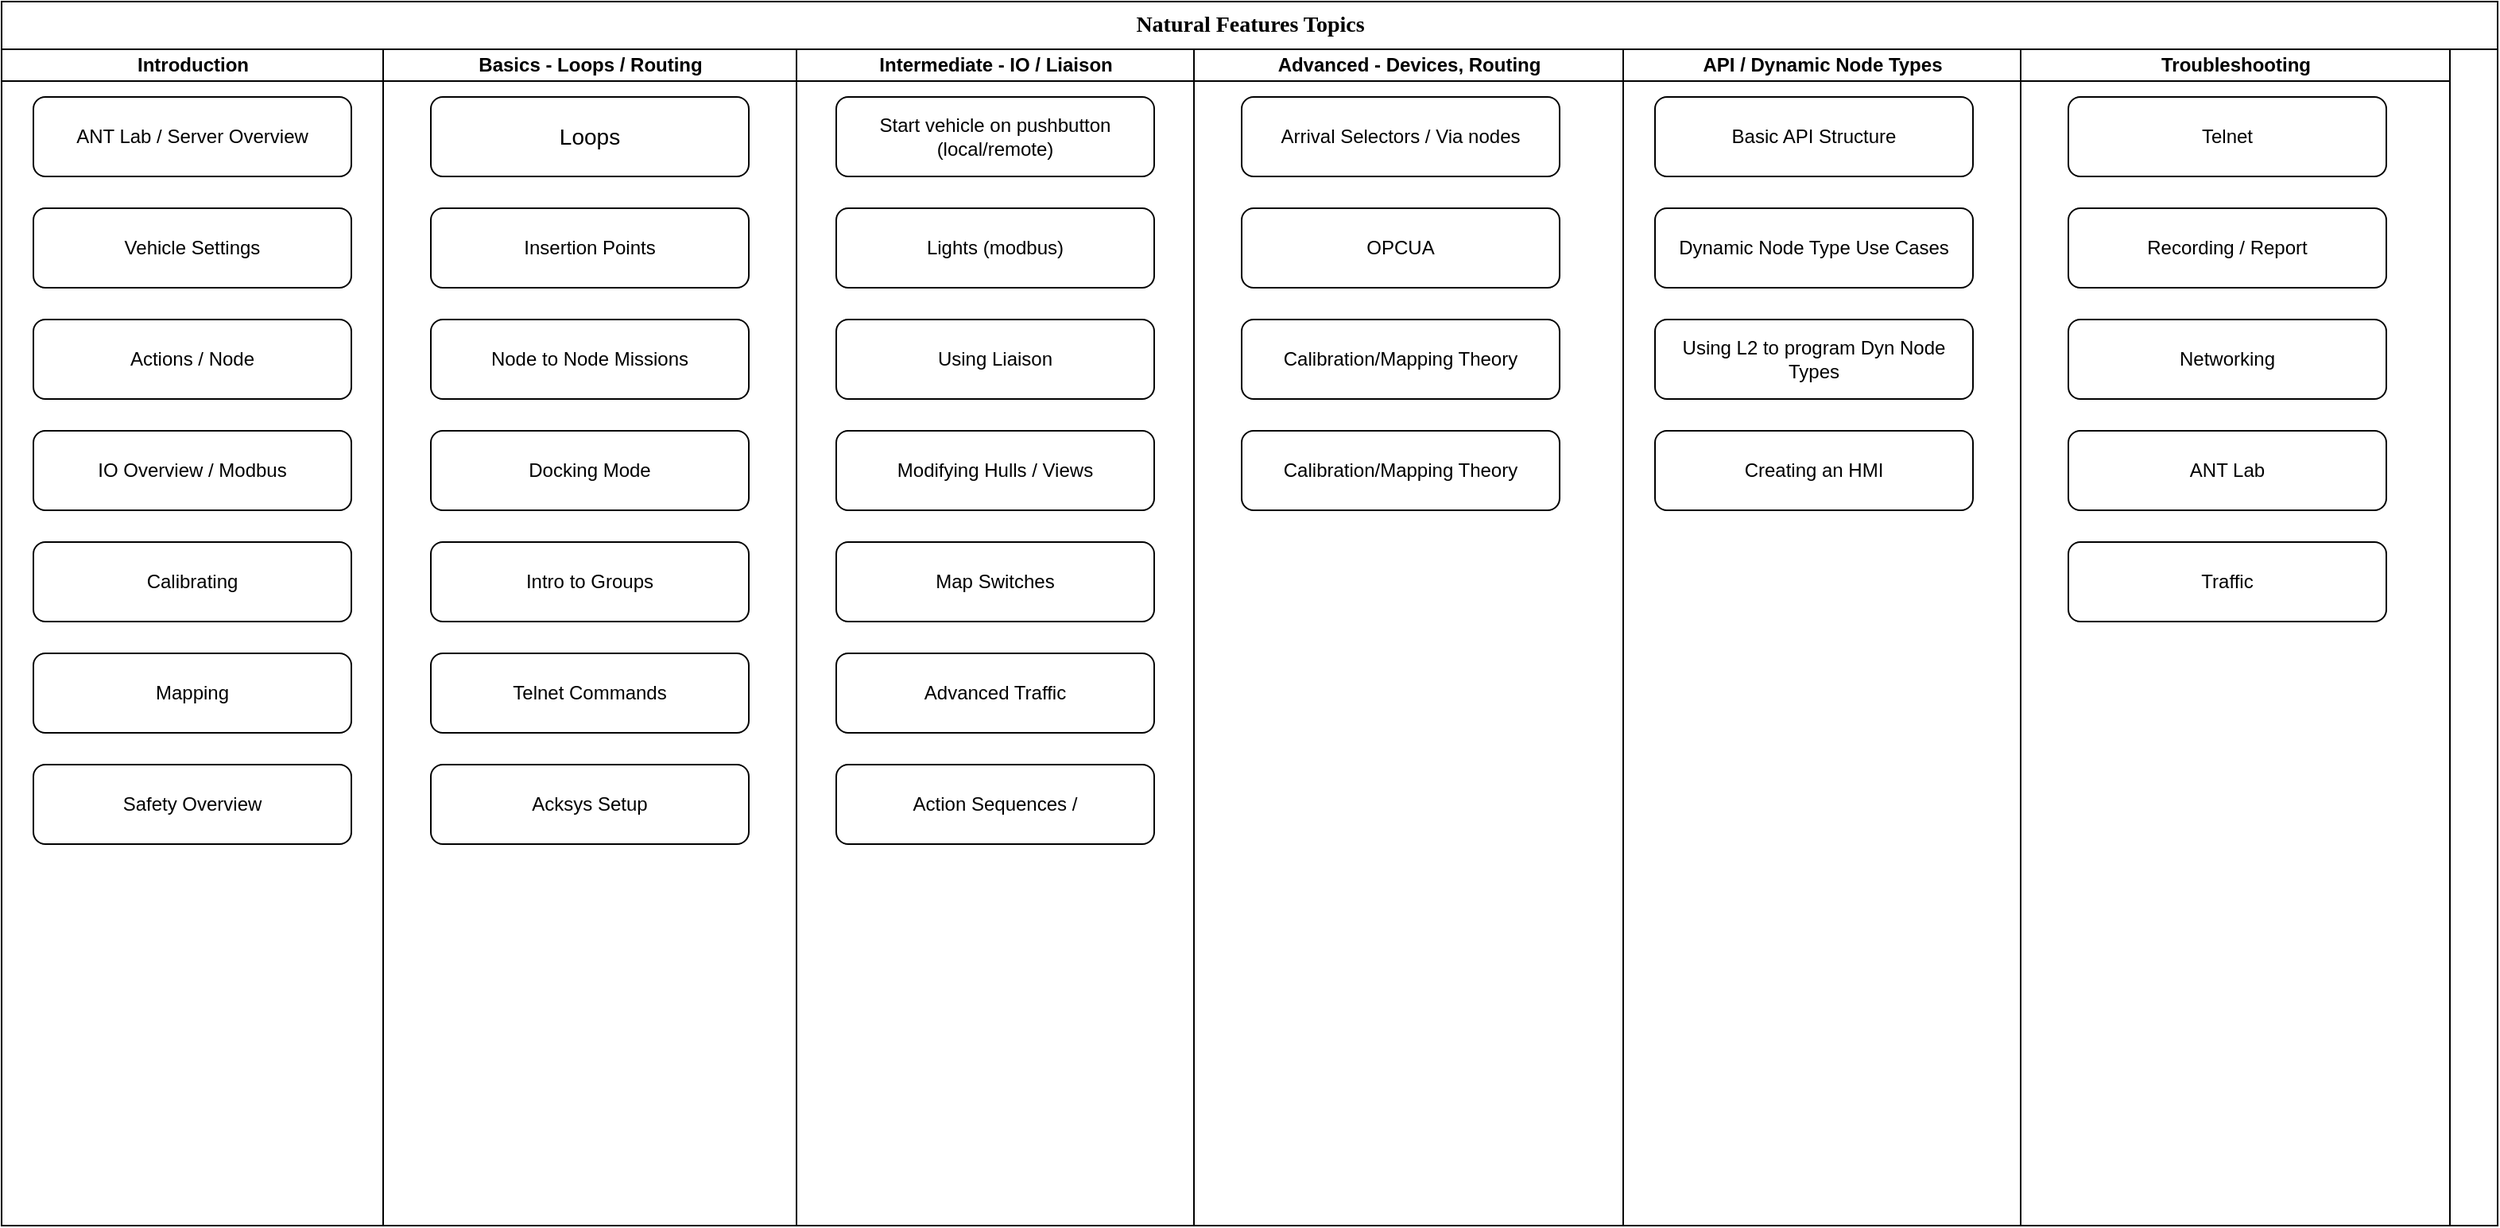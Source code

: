 <mxfile pages="2">
    <diagram name="Page-1" id="74e2e168-ea6b-b213-b513-2b3c1d86103e">
        <mxGraphModel dx="1507" dy="1139" grid="1" gridSize="10" guides="1" tooltips="1" connect="1" arrows="1" fold="1" page="1" pageScale="1" pageWidth="1654" pageHeight="1169" background="none" math="0" shadow="0">
            <root>
                <mxCell id="0"/>
                <mxCell id="1" parent="0"/>
                <mxCell id="77e6c97f196da883-1" value="&lt;font style=&quot;font-size: 14px&quot;&gt;&lt;font style=&quot;font-size: 14px&quot;&gt;Natural Features Topics&lt;/font&gt;&lt;br&gt;&lt;/font&gt;" style="swimlane;html=1;childLayout=stackLayout;startSize=30;rounded=0;shadow=0;labelBackgroundColor=none;strokeWidth=1;fontFamily=Verdana;fontSize=8;align=center;" parent="1" vertex="1">
                    <mxGeometry x="70" y="30" width="1570" height="770" as="geometry"/>
                </mxCell>
                <mxCell id="77e6c97f196da883-2" value="Introduction" style="swimlane;html=1;startSize=20;" parent="77e6c97f196da883-1" vertex="1">
                    <mxGeometry y="30" width="240" height="740" as="geometry"/>
                </mxCell>
                <mxCell id="DaP6Y3IEQTladzm9sXex-2" value="ANT Lab / Server Overview" style="rounded=1;whiteSpace=wrap;html=1;" parent="77e6c97f196da883-2" vertex="1">
                    <mxGeometry x="20" y="30" width="200" height="50" as="geometry"/>
                </mxCell>
                <mxCell id="DaP6Y3IEQTladzm9sXex-3" value="Vehicle Settings" style="rounded=1;whiteSpace=wrap;html=1;" parent="77e6c97f196da883-2" vertex="1">
                    <mxGeometry x="20" y="100" width="200" height="50" as="geometry"/>
                </mxCell>
                <mxCell id="DaP6Y3IEQTladzm9sXex-4" value="Actions / Node " style="rounded=1;whiteSpace=wrap;html=1;" parent="77e6c97f196da883-2" vertex="1">
                    <mxGeometry x="20" y="170" width="200" height="50" as="geometry"/>
                </mxCell>
                <mxCell id="DaP6Y3IEQTladzm9sXex-5" value="IO Overview / Modbus" style="rounded=1;whiteSpace=wrap;html=1;" parent="77e6c97f196da883-2" vertex="1">
                    <mxGeometry x="20" y="240" width="200" height="50" as="geometry"/>
                </mxCell>
                <mxCell id="DaP6Y3IEQTladzm9sXex-6" value="Calibrating" style="rounded=1;whiteSpace=wrap;html=1;" parent="77e6c97f196da883-2" vertex="1">
                    <mxGeometry x="20" y="310" width="200" height="50" as="geometry"/>
                </mxCell>
                <mxCell id="DaP6Y3IEQTladzm9sXex-7" value="Mapping" style="rounded=1;whiteSpace=wrap;html=1;" parent="77e6c97f196da883-2" vertex="1">
                    <mxGeometry x="20" y="380" width="200" height="50" as="geometry"/>
                </mxCell>
                <mxCell id="DaP6Y3IEQTladzm9sXex-45" value="Safety Overview" style="rounded=1;whiteSpace=wrap;html=1;" parent="77e6c97f196da883-2" vertex="1">
                    <mxGeometry x="20" y="450" width="200" height="50" as="geometry"/>
                </mxCell>
                <mxCell id="77e6c97f196da883-3" value="Basics - Loops / Routing" style="swimlane;html=1;startSize=20;" parent="77e6c97f196da883-1" vertex="1">
                    <mxGeometry x="240" y="30" width="260" height="740" as="geometry"/>
                </mxCell>
                <mxCell id="DaP6Y3IEQTladzm9sXex-1" value="&lt;font style=&quot;font-size: 14px&quot;&gt;Loops&lt;/font&gt;" style="rounded=1;whiteSpace=wrap;html=1;" parent="77e6c97f196da883-3" vertex="1">
                    <mxGeometry x="30" y="30" width="200" height="50" as="geometry"/>
                </mxCell>
                <mxCell id="DaP6Y3IEQTladzm9sXex-22" value="Insertion Points" style="rounded=1;whiteSpace=wrap;html=1;" parent="77e6c97f196da883-3" vertex="1">
                    <mxGeometry x="30" y="100" width="200" height="50" as="geometry"/>
                </mxCell>
                <mxCell id="DaP6Y3IEQTladzm9sXex-23" value="Node to Node Missions" style="rounded=1;whiteSpace=wrap;html=1;" parent="77e6c97f196da883-3" vertex="1">
                    <mxGeometry x="30" y="170" width="200" height="50" as="geometry"/>
                </mxCell>
                <mxCell id="DaP6Y3IEQTladzm9sXex-24" value="Docking Mode" style="rounded=1;whiteSpace=wrap;html=1;" parent="77e6c97f196da883-3" vertex="1">
                    <mxGeometry x="30" y="240" width="200" height="50" as="geometry"/>
                </mxCell>
                <mxCell id="DaP6Y3IEQTladzm9sXex-25" value="Intro to Groups" style="rounded=1;whiteSpace=wrap;html=1;" parent="77e6c97f196da883-3" vertex="1">
                    <mxGeometry x="30" y="310" width="200" height="50" as="geometry"/>
                </mxCell>
                <mxCell id="DaP6Y3IEQTladzm9sXex-26" value="Telnet Commands" style="rounded=1;whiteSpace=wrap;html=1;" parent="77e6c97f196da883-3" vertex="1">
                    <mxGeometry x="30" y="380" width="200" height="50" as="geometry"/>
                </mxCell>
                <mxCell id="DaP6Y3IEQTladzm9sXex-43" value="Acksys Setup" style="rounded=1;whiteSpace=wrap;html=1;" parent="77e6c97f196da883-3" vertex="1">
                    <mxGeometry x="30" y="450" width="200" height="50" as="geometry"/>
                </mxCell>
                <mxCell id="77e6c97f196da883-4" value="Intermediate - IO / Liaison" style="swimlane;html=1;startSize=20;" parent="77e6c97f196da883-1" vertex="1">
                    <mxGeometry x="500" y="30" width="250" height="740" as="geometry"/>
                </mxCell>
                <mxCell id="DaP6Y3IEQTladzm9sXex-27" value="Start vehicle on pushbutton (local/remote)" style="rounded=1;whiteSpace=wrap;html=1;" parent="77e6c97f196da883-4" vertex="1">
                    <mxGeometry x="25" y="30" width="200" height="50" as="geometry"/>
                </mxCell>
                <mxCell id="DaP6Y3IEQTladzm9sXex-28" value="Lights (modbus)" style="rounded=1;whiteSpace=wrap;html=1;" parent="77e6c97f196da883-4" vertex="1">
                    <mxGeometry x="25" y="100" width="200" height="50" as="geometry"/>
                </mxCell>
                <mxCell id="DaP6Y3IEQTladzm9sXex-29" value="Using Liaison " style="rounded=1;whiteSpace=wrap;html=1;" parent="77e6c97f196da883-4" vertex="1">
                    <mxGeometry x="25" y="170" width="200" height="50" as="geometry"/>
                </mxCell>
                <mxCell id="DaP6Y3IEQTladzm9sXex-30" value="Modifying Hulls / Views" style="rounded=1;whiteSpace=wrap;html=1;" parent="77e6c97f196da883-4" vertex="1">
                    <mxGeometry x="25" y="240" width="200" height="50" as="geometry"/>
                </mxCell>
                <mxCell id="DaP6Y3IEQTladzm9sXex-33" value="Map Switches" style="rounded=1;whiteSpace=wrap;html=1;" parent="77e6c97f196da883-4" vertex="1">
                    <mxGeometry x="25" y="310" width="200" height="50" as="geometry"/>
                </mxCell>
                <mxCell id="DaP6Y3IEQTladzm9sXex-44" value="Advanced Traffic" style="rounded=1;whiteSpace=wrap;html=1;" parent="77e6c97f196da883-4" vertex="1">
                    <mxGeometry x="25" y="380" width="200" height="50" as="geometry"/>
                </mxCell>
                <mxCell id="DaP6Y3IEQTladzm9sXex-46" value="Action Sequences / " style="rounded=1;whiteSpace=wrap;html=1;" parent="77e6c97f196da883-4" vertex="1">
                    <mxGeometry x="25" y="450" width="200" height="50" as="geometry"/>
                </mxCell>
                <mxCell id="77e6c97f196da883-5" value="Advanced - Devices, Routing" style="swimlane;html=1;startSize=20;" parent="77e6c97f196da883-1" vertex="1">
                    <mxGeometry x="750" y="30" width="270" height="740" as="geometry"/>
                </mxCell>
                <mxCell id="DaP6Y3IEQTladzm9sXex-31" value="Arrival Selectors / Via nodes" style="rounded=1;whiteSpace=wrap;html=1;" parent="77e6c97f196da883-5" vertex="1">
                    <mxGeometry x="30" y="30" width="200" height="50" as="geometry"/>
                </mxCell>
                <mxCell id="DaP6Y3IEQTladzm9sXex-32" value="OPCUA" style="rounded=1;whiteSpace=wrap;html=1;" parent="77e6c97f196da883-5" vertex="1">
                    <mxGeometry x="30" y="100" width="200" height="50" as="geometry"/>
                </mxCell>
                <mxCell id="DaP6Y3IEQTladzm9sXex-34" value="Calibration/Mapping Theory" style="rounded=1;whiteSpace=wrap;html=1;" parent="77e6c97f196da883-5" vertex="1">
                    <mxGeometry x="30" y="170" width="200" height="50" as="geometry"/>
                </mxCell>
                <mxCell id="DaP6Y3IEQTladzm9sXex-35" value="Calibration/Mapping Theory" style="rounded=1;whiteSpace=wrap;html=1;" parent="77e6c97f196da883-5" vertex="1">
                    <mxGeometry x="30" y="240" width="200" height="50" as="geometry"/>
                </mxCell>
                <mxCell id="77e6c97f196da883-6" value="API / Dynamic Node Types" style="swimlane;html=1;startSize=20;" parent="77e6c97f196da883-1" vertex="1">
                    <mxGeometry x="1020" y="30" width="250" height="740" as="geometry"/>
                </mxCell>
                <mxCell id="DaP6Y3IEQTladzm9sXex-36" value="Basic API Structure" style="rounded=1;whiteSpace=wrap;html=1;" parent="77e6c97f196da883-6" vertex="1">
                    <mxGeometry x="20" y="30" width="200" height="50" as="geometry"/>
                </mxCell>
                <mxCell id="DaP6Y3IEQTladzm9sXex-37" value="Using L2 to program Dyn Node Types" style="rounded=1;whiteSpace=wrap;html=1;" parent="77e6c97f196da883-6" vertex="1">
                    <mxGeometry x="20" y="170" width="200" height="50" as="geometry"/>
                </mxCell>
                <mxCell id="DaP6Y3IEQTladzm9sXex-38" value="Dynamic Node Type Use Cases" style="rounded=1;whiteSpace=wrap;html=1;" parent="77e6c97f196da883-6" vertex="1">
                    <mxGeometry x="20" y="100" width="200" height="50" as="geometry"/>
                </mxCell>
                <mxCell id="DaP6Y3IEQTladzm9sXex-39" value="Creating an HMI" style="rounded=1;whiteSpace=wrap;html=1;" parent="77e6c97f196da883-6" vertex="1">
                    <mxGeometry x="20" y="240" width="200" height="50" as="geometry"/>
                </mxCell>
                <mxCell id="77e6c97f196da883-7" value="Troubleshooting" style="swimlane;html=1;startSize=20;" parent="77e6c97f196da883-1" vertex="1">
                    <mxGeometry x="1270" y="30" width="270" height="740" as="geometry"/>
                </mxCell>
                <mxCell id="DaP6Y3IEQTladzm9sXex-40" value="Telnet" style="rounded=1;whiteSpace=wrap;html=1;" parent="77e6c97f196da883-7" vertex="1">
                    <mxGeometry x="30" y="30" width="200" height="50" as="geometry"/>
                </mxCell>
                <mxCell id="DaP6Y3IEQTladzm9sXex-41" value="Recording / Report" style="rounded=1;whiteSpace=wrap;html=1;" parent="77e6c97f196da883-7" vertex="1">
                    <mxGeometry x="30" y="100" width="200" height="50" as="geometry"/>
                </mxCell>
                <mxCell id="DaP6Y3IEQTladzm9sXex-42" value="Networking" style="rounded=1;whiteSpace=wrap;html=1;" parent="77e6c97f196da883-7" vertex="1">
                    <mxGeometry x="30" y="170" width="200" height="50" as="geometry"/>
                </mxCell>
                <mxCell id="DaP6Y3IEQTladzm9sXex-47" value="ANT Lab" style="rounded=1;whiteSpace=wrap;html=1;" parent="77e6c97f196da883-7" vertex="1">
                    <mxGeometry x="30" y="240" width="200" height="50" as="geometry"/>
                </mxCell>
                <mxCell id="DaP6Y3IEQTladzm9sXex-48" value="Traffic" style="rounded=1;whiteSpace=wrap;html=1;" parent="77e6c97f196da883-7" vertex="1">
                    <mxGeometry x="30" y="310" width="200" height="50" as="geometry"/>
                </mxCell>
            </root>
        </mxGraphModel>
    </diagram>
    <diagram name="Copy of Page-1" id="BS8bpjZylZoCPS49E0XL">
        <mxGraphModel dx="1507" dy="1139" grid="1" gridSize="10" guides="1" tooltips="1" connect="1" arrows="1" fold="1" page="1" pageScale="1" pageWidth="1100" pageHeight="850" background="none" math="0" shadow="0">
            <root>
                <mxCell id="oa9NX1KwK3xgsOEoLZF8-0"/>
                <mxCell id="oa9NX1KwK3xgsOEoLZF8-1" parent="oa9NX1KwK3xgsOEoLZF8-0"/>
                <mxCell id="oa9NX1KwK3xgsOEoLZF8-2" value="Pool" style="swimlane;html=1;childLayout=stackLayout;startSize=20;rounded=0;shadow=0;labelBackgroundColor=none;strokeWidth=1;fontFamily=Verdana;fontSize=8;align=center;" parent="oa9NX1KwK3xgsOEoLZF8-1" vertex="1">
                    <mxGeometry x="70" y="40" width="960" height="750" as="geometry"/>
                </mxCell>
                <mxCell id="oa9NX1KwK3xgsOEoLZF8-3" value="Basics" style="swimlane;html=1;startSize=20;" parent="oa9NX1KwK3xgsOEoLZF8-2" vertex="1">
                    <mxGeometry y="20" width="160" height="730" as="geometry"/>
                </mxCell>
                <mxCell id="oa9NX1KwK3xgsOEoLZF8-4" value="Lane 2" style="swimlane;html=1;startSize=20;" parent="oa9NX1KwK3xgsOEoLZF8-2" vertex="1">
                    <mxGeometry x="160" y="20" width="160" height="730" as="geometry"/>
                </mxCell>
                <mxCell id="oa9NX1KwK3xgsOEoLZF8-5" value="Lane 3" style="swimlane;html=1;startSize=20;" parent="oa9NX1KwK3xgsOEoLZF8-2" vertex="1">
                    <mxGeometry x="320" y="20" width="160" height="730" as="geometry"/>
                </mxCell>
                <mxCell id="oa9NX1KwK3xgsOEoLZF8-6" value="Lane 4" style="swimlane;html=1;startSize=20;" parent="oa9NX1KwK3xgsOEoLZF8-2" vertex="1">
                    <mxGeometry x="480" y="20" width="160" height="730" as="geometry"/>
                </mxCell>
                <mxCell id="oa9NX1KwK3xgsOEoLZF8-7" value="Lane 5" style="swimlane;html=1;startSize=20;" parent="oa9NX1KwK3xgsOEoLZF8-2" vertex="1">
                    <mxGeometry x="640" y="20" width="160" height="730" as="geometry"/>
                </mxCell>
                <mxCell id="oa9NX1KwK3xgsOEoLZF8-8" value="Lane 6" style="swimlane;html=1;startSize=20;" parent="oa9NX1KwK3xgsOEoLZF8-2" vertex="1">
                    <mxGeometry x="800" y="20" width="160" height="730" as="geometry"/>
                </mxCell>
            </root>
        </mxGraphModel>
    </diagram>
</mxfile>